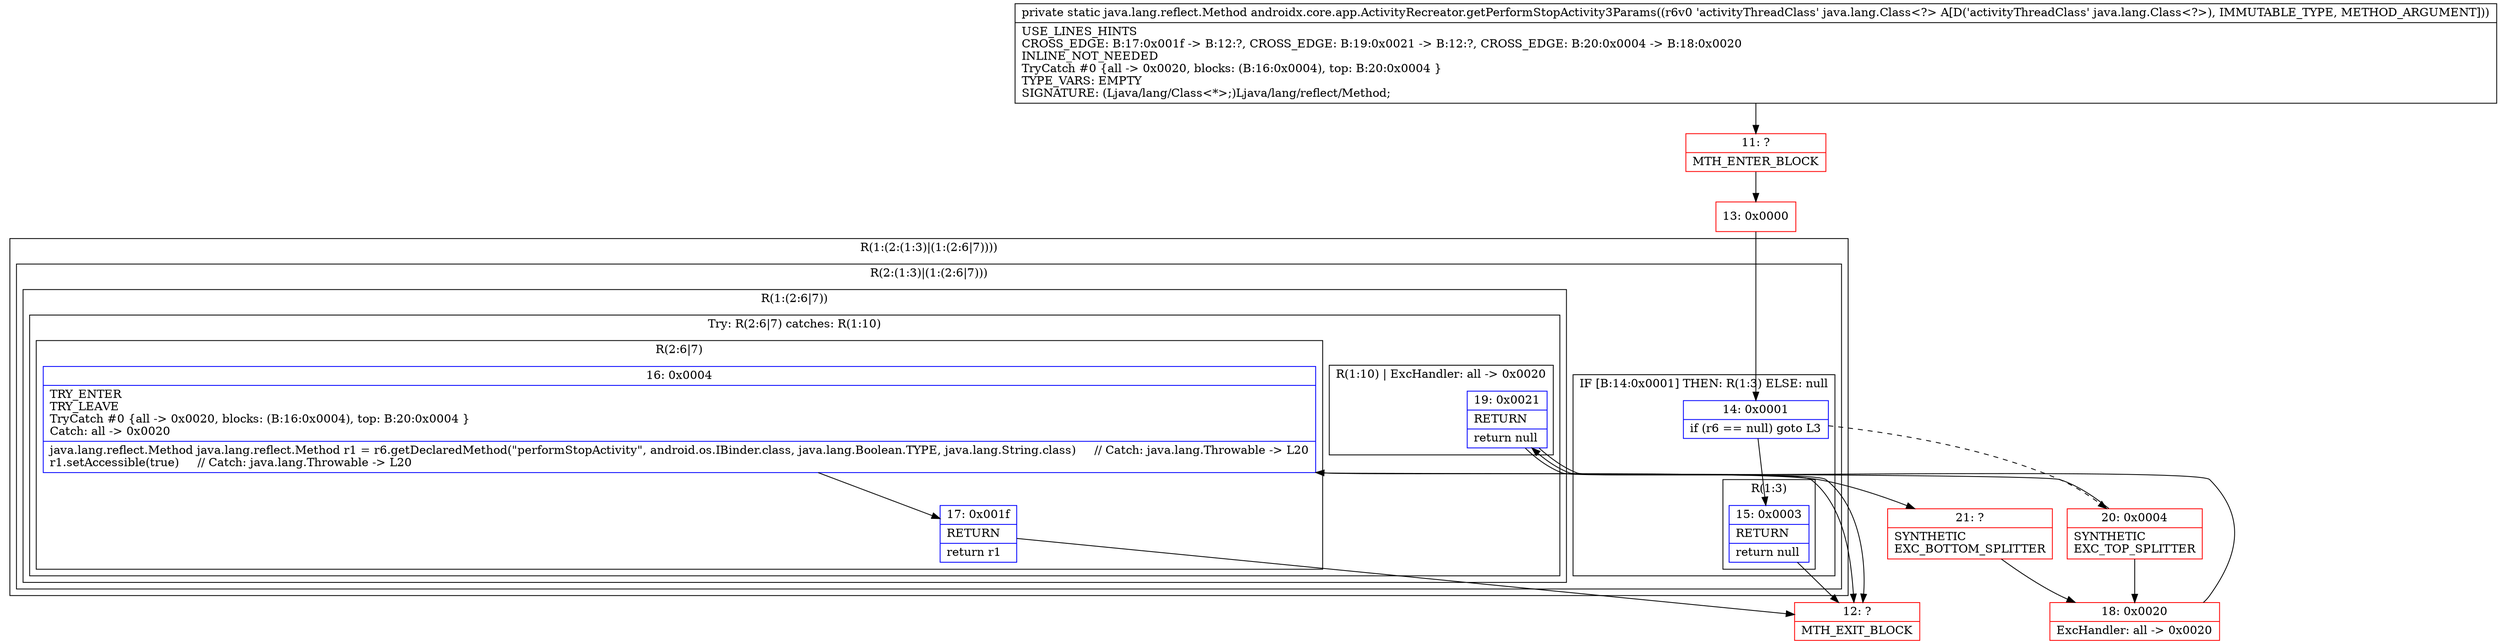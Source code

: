 digraph "CFG forandroidx.core.app.ActivityRecreator.getPerformStopActivity3Params(Ljava\/lang\/Class;)Ljava\/lang\/reflect\/Method;" {
subgraph cluster_Region_191767734 {
label = "R(1:(2:(1:3)|(1:(2:6|7))))";
node [shape=record,color=blue];
subgraph cluster_Region_772046833 {
label = "R(2:(1:3)|(1:(2:6|7)))";
node [shape=record,color=blue];
subgraph cluster_IfRegion_588504007 {
label = "IF [B:14:0x0001] THEN: R(1:3) ELSE: null";
node [shape=record,color=blue];
Node_14 [shape=record,label="{14\:\ 0x0001|if (r6 == null) goto L3\l}"];
subgraph cluster_Region_1002719598 {
label = "R(1:3)";
node [shape=record,color=blue];
Node_15 [shape=record,label="{15\:\ 0x0003|RETURN\l|return null\l}"];
}
}
subgraph cluster_Region_1106608436 {
label = "R(1:(2:6|7))";
node [shape=record,color=blue];
subgraph cluster_TryCatchRegion_1275303180 {
label = "Try: R(2:6|7) catches: R(1:10)";
node [shape=record,color=blue];
subgraph cluster_Region_2076203400 {
label = "R(2:6|7)";
node [shape=record,color=blue];
Node_16 [shape=record,label="{16\:\ 0x0004|TRY_ENTER\lTRY_LEAVE\lTryCatch #0 \{all \-\> 0x0020, blocks: (B:16:0x0004), top: B:20:0x0004 \}\lCatch: all \-\> 0x0020\l|java.lang.reflect.Method java.lang.reflect.Method r1 = r6.getDeclaredMethod(\"performStopActivity\", android.os.IBinder.class, java.lang.Boolean.TYPE, java.lang.String.class)     \/\/ Catch: java.lang.Throwable \-\> L20\lr1.setAccessible(true)     \/\/ Catch: java.lang.Throwable \-\> L20\l}"];
Node_17 [shape=record,label="{17\:\ 0x001f|RETURN\l|return r1\l}"];
}
subgraph cluster_Region_1903403688 {
label = "R(1:10) | ExcHandler: all \-\> 0x0020\l";
node [shape=record,color=blue];
Node_19 [shape=record,label="{19\:\ 0x0021|RETURN\l|return null\l}"];
}
}
}
}
}
subgraph cluster_Region_1903403688 {
label = "R(1:10) | ExcHandler: all \-\> 0x0020\l";
node [shape=record,color=blue];
Node_19 [shape=record,label="{19\:\ 0x0021|RETURN\l|return null\l}"];
}
Node_11 [shape=record,color=red,label="{11\:\ ?|MTH_ENTER_BLOCK\l}"];
Node_13 [shape=record,color=red,label="{13\:\ 0x0000}"];
Node_12 [shape=record,color=red,label="{12\:\ ?|MTH_EXIT_BLOCK\l}"];
Node_20 [shape=record,color=red,label="{20\:\ 0x0004|SYNTHETIC\lEXC_TOP_SPLITTER\l}"];
Node_21 [shape=record,color=red,label="{21\:\ ?|SYNTHETIC\lEXC_BOTTOM_SPLITTER\l}"];
Node_18 [shape=record,color=red,label="{18\:\ 0x0020|ExcHandler: all \-\> 0x0020\l}"];
MethodNode[shape=record,label="{private static java.lang.reflect.Method androidx.core.app.ActivityRecreator.getPerformStopActivity3Params((r6v0 'activityThreadClass' java.lang.Class\<?\> A[D('activityThreadClass' java.lang.Class\<?\>), IMMUTABLE_TYPE, METHOD_ARGUMENT]))  | USE_LINES_HINTS\lCROSS_EDGE: B:17:0x001f \-\> B:12:?, CROSS_EDGE: B:19:0x0021 \-\> B:12:?, CROSS_EDGE: B:20:0x0004 \-\> B:18:0x0020\lINLINE_NOT_NEEDED\lTryCatch #0 \{all \-\> 0x0020, blocks: (B:16:0x0004), top: B:20:0x0004 \}\lTYPE_VARS: EMPTY\lSIGNATURE: (Ljava\/lang\/Class\<*\>;)Ljava\/lang\/reflect\/Method;\l}"];
MethodNode -> Node_11;Node_14 -> Node_15;
Node_14 -> Node_20[style=dashed];
Node_15 -> Node_12;
Node_16 -> Node_17;
Node_16 -> Node_21;
Node_17 -> Node_12;
Node_19 -> Node_12;
Node_19 -> Node_12;
Node_11 -> Node_13;
Node_13 -> Node_14;
Node_20 -> Node_16;
Node_20 -> Node_18;
Node_21 -> Node_18;
Node_18 -> Node_19;
}

